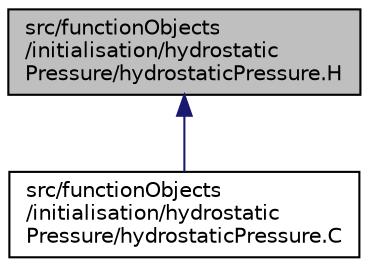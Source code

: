 digraph "src/functionObjects/initialisation/hydrostaticPressure/hydrostaticPressure.H"
{
  bgcolor="transparent";
  edge [fontname="Helvetica",fontsize="10",labelfontname="Helvetica",labelfontsize="10"];
  node [fontname="Helvetica",fontsize="10",shape=record];
  Node1 [label="src/functionObjects\l/initialisation/hydrostatic\lPressure/hydrostaticPressure.H",height=0.2,width=0.4,color="black", fillcolor="grey75", style="filled" fontcolor="black"];
  Node1 -> Node2 [dir="back",color="midnightblue",fontsize="10",style="solid",fontname="Helvetica"];
  Node2 [label="src/functionObjects\l/initialisation/hydrostatic\lPressure/hydrostaticPressure.C",height=0.2,width=0.4,color="black",URL="$hydrostaticPressure_8C.html"];
}
